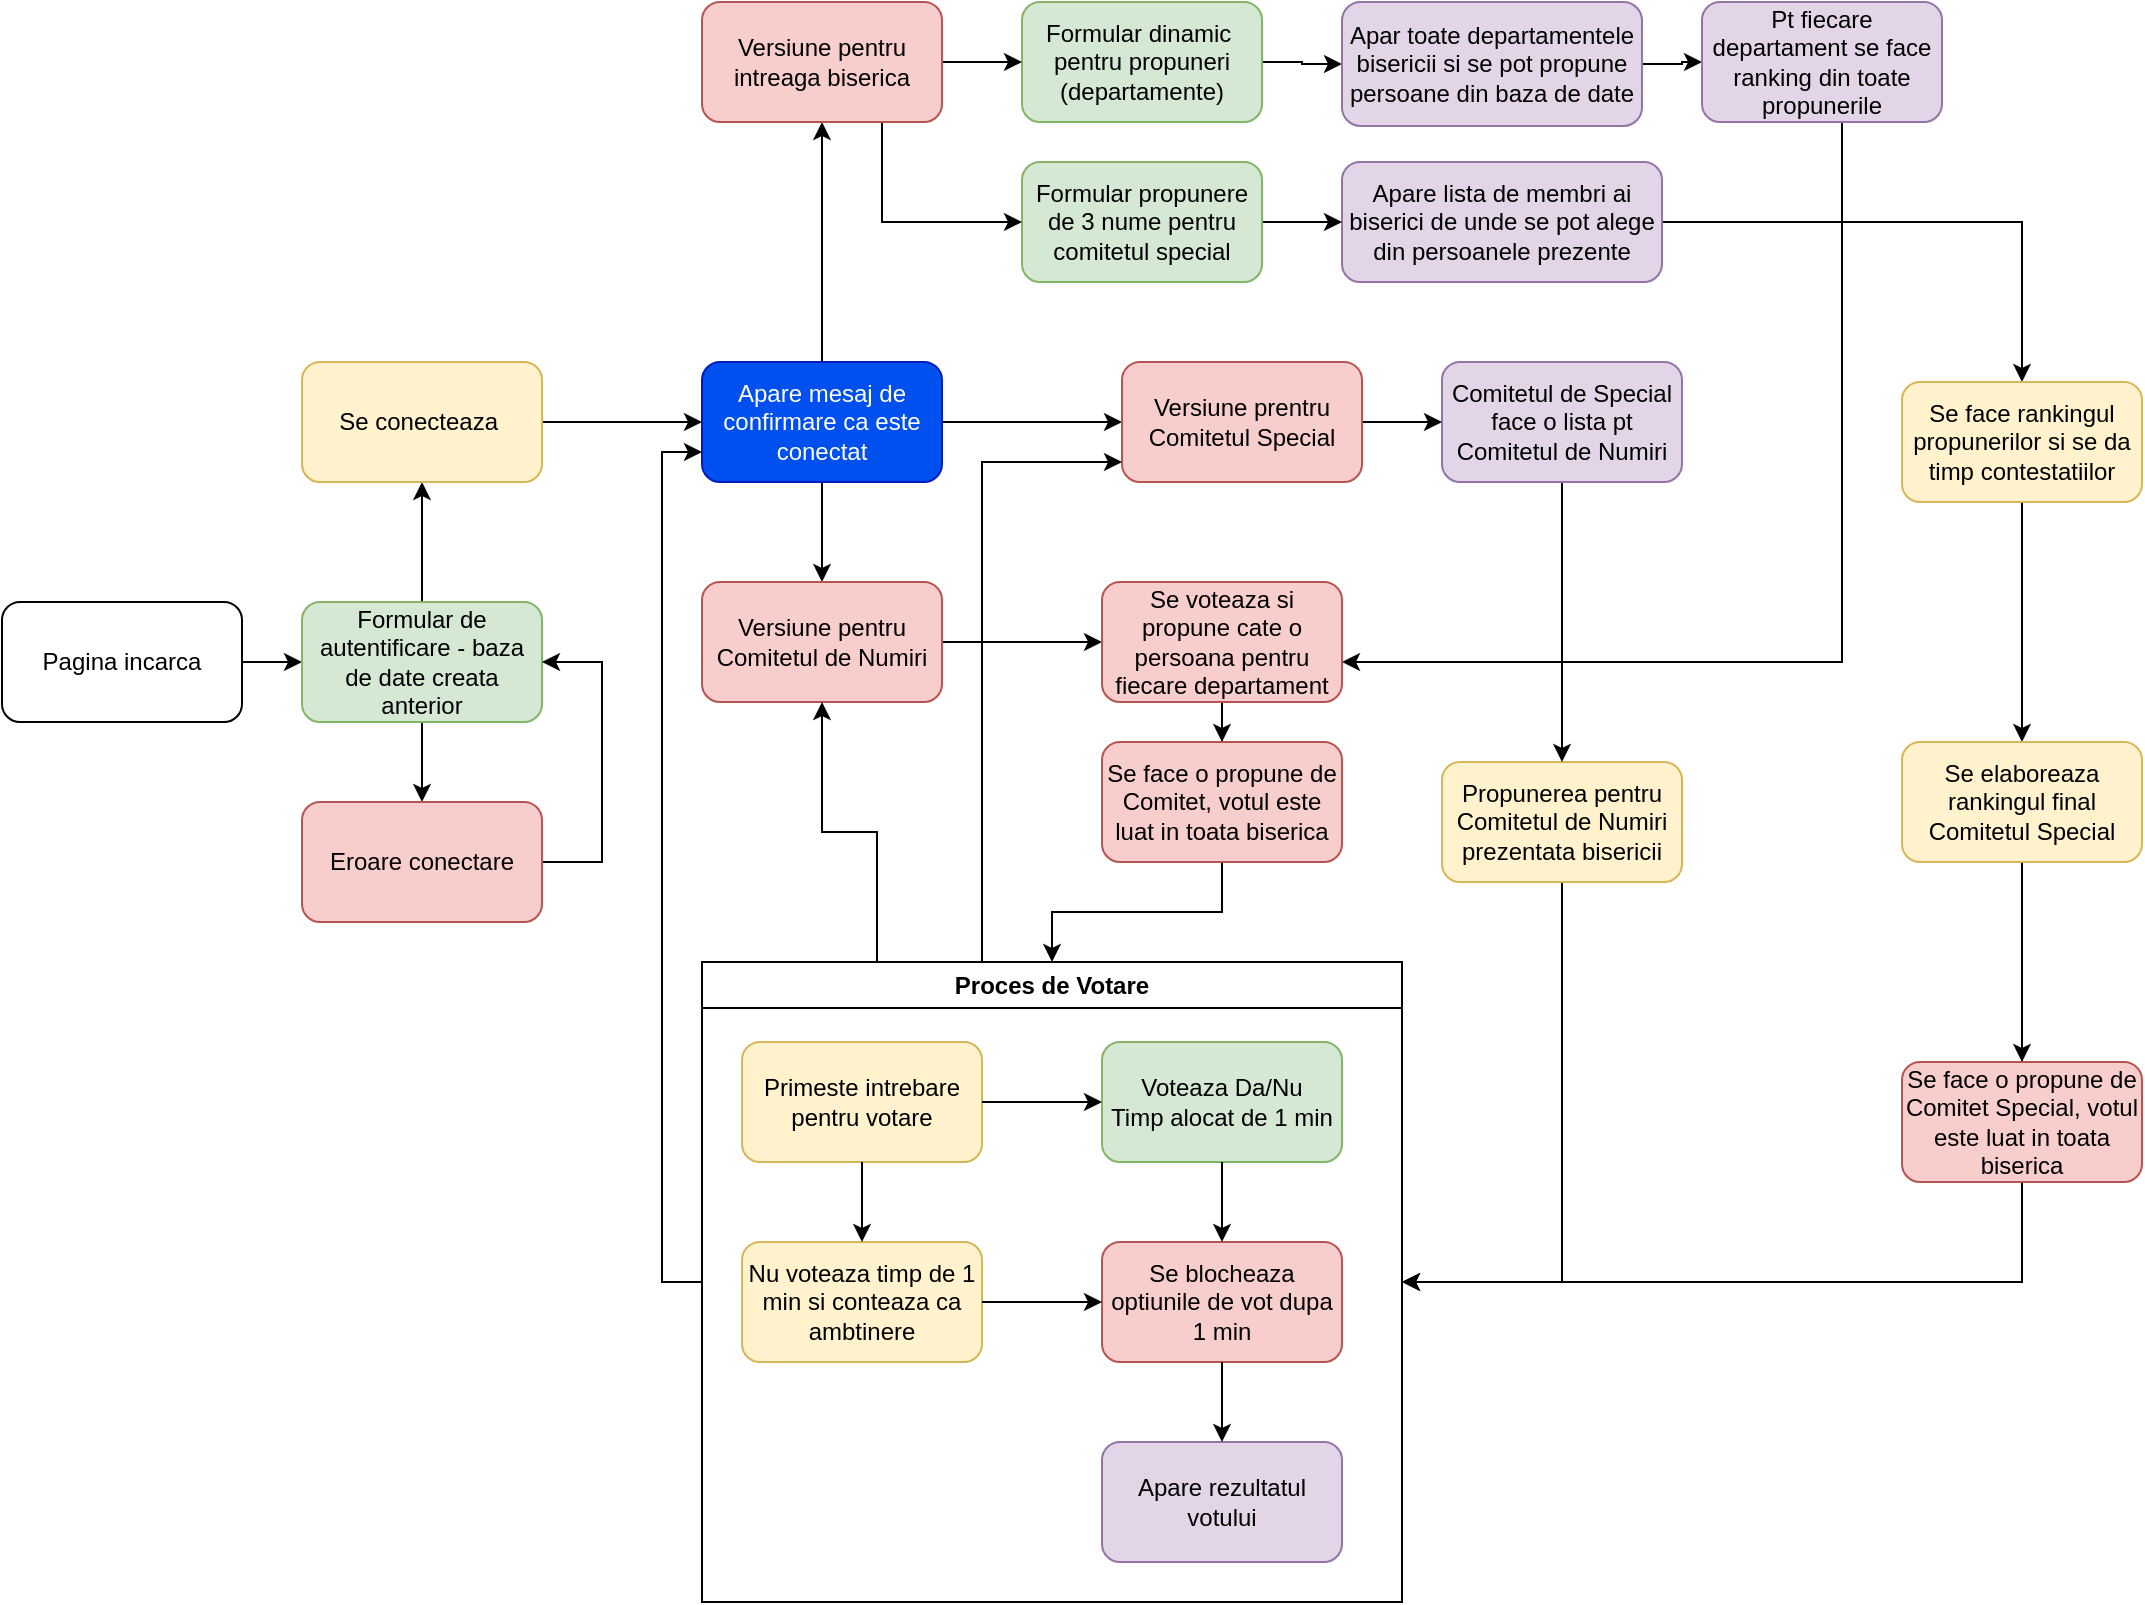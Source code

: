 <mxfile version="20.7.4" type="github">
  <diagram id="kgpKYQtTHZ0yAKxKKP6v" name="Page-1">
    <mxGraphModel dx="703" dy="398" grid="1" gridSize="10" guides="0" tooltips="1" connect="1" arrows="1" fold="1" page="1" pageScale="1" pageWidth="1169" pageHeight="827" math="0" shadow="0">
      <root>
        <mxCell id="0" />
        <mxCell id="1" parent="0" />
        <mxCell id="e8ArRw_OcwM4HBcJv57Q-3" value="" style="edgeStyle=orthogonalEdgeStyle;rounded=0;orthogonalLoop=1;jettySize=auto;html=1;" parent="1" source="e8ArRw_OcwM4HBcJv57Q-1" target="e8ArRw_OcwM4HBcJv57Q-2" edge="1">
          <mxGeometry relative="1" as="geometry" />
        </mxCell>
        <mxCell id="e8ArRw_OcwM4HBcJv57Q-1" value="Pagina incarca" style="rounded=1;whiteSpace=wrap;html=1;" parent="1" vertex="1">
          <mxGeometry x="10" y="320" width="120" height="60" as="geometry" />
        </mxCell>
        <mxCell id="CppdhaFHmqjqEvkJu7Ff-2" value="" style="edgeStyle=orthogonalEdgeStyle;rounded=0;orthogonalLoop=1;jettySize=auto;html=1;" parent="1" source="e8ArRw_OcwM4HBcJv57Q-2" target="CppdhaFHmqjqEvkJu7Ff-1" edge="1">
          <mxGeometry relative="1" as="geometry" />
        </mxCell>
        <mxCell id="CppdhaFHmqjqEvkJu7Ff-43" value="" style="edgeStyle=orthogonalEdgeStyle;rounded=0;orthogonalLoop=1;jettySize=auto;html=1;" parent="1" source="e8ArRw_OcwM4HBcJv57Q-2" target="e8ArRw_OcwM4HBcJv57Q-4" edge="1">
          <mxGeometry relative="1" as="geometry" />
        </mxCell>
        <mxCell id="e8ArRw_OcwM4HBcJv57Q-2" value="Formular de autentificare - baza de date creata anterior" style="rounded=1;whiteSpace=wrap;html=1;fillColor=#d5e8d4;strokeColor=#82b366;" parent="1" vertex="1">
          <mxGeometry x="160" y="320" width="120" height="60" as="geometry" />
        </mxCell>
        <mxCell id="CppdhaFHmqjqEvkJu7Ff-44" value="" style="edgeStyle=orthogonalEdgeStyle;rounded=0;orthogonalLoop=1;jettySize=auto;html=1;" parent="1" source="e8ArRw_OcwM4HBcJv57Q-4" target="e8ArRw_OcwM4HBcJv57Q-7" edge="1">
          <mxGeometry relative="1" as="geometry" />
        </mxCell>
        <mxCell id="e8ArRw_OcwM4HBcJv57Q-4" value="Se conecteaza&amp;nbsp;" style="whiteSpace=wrap;html=1;rounded=1;fillColor=#fff2cc;strokeColor=#d6b656;" parent="1" vertex="1">
          <mxGeometry x="160" y="200" width="120" height="60" as="geometry" />
        </mxCell>
        <mxCell id="CppdhaFHmqjqEvkJu7Ff-70" value="" style="edgeStyle=orthogonalEdgeStyle;rounded=0;orthogonalLoop=1;jettySize=auto;html=1;" parent="1" source="e8ArRw_OcwM4HBcJv57Q-7" target="CppdhaFHmqjqEvkJu7Ff-69" edge="1">
          <mxGeometry relative="1" as="geometry" />
        </mxCell>
        <mxCell id="CppdhaFHmqjqEvkJu7Ff-78" value="" style="edgeStyle=orthogonalEdgeStyle;rounded=0;orthogonalLoop=1;jettySize=auto;html=1;" parent="1" source="e8ArRw_OcwM4HBcJv57Q-7" target="CppdhaFHmqjqEvkJu7Ff-77" edge="1">
          <mxGeometry relative="1" as="geometry" />
        </mxCell>
        <mxCell id="CppdhaFHmqjqEvkJu7Ff-80" value="" style="edgeStyle=orthogonalEdgeStyle;rounded=0;orthogonalLoop=1;jettySize=auto;html=1;" parent="1" source="e8ArRw_OcwM4HBcJv57Q-7" target="CppdhaFHmqjqEvkJu7Ff-79" edge="1">
          <mxGeometry relative="1" as="geometry" />
        </mxCell>
        <mxCell id="e8ArRw_OcwM4HBcJv57Q-7" value="Apare mesaj de confirmare ca este conectat" style="whiteSpace=wrap;html=1;rounded=1;fillColor=#0050ef;strokeColor=#001DBC;fontColor=#ffffff;" parent="1" vertex="1">
          <mxGeometry x="360" y="200" width="120" height="60" as="geometry" />
        </mxCell>
        <mxCell id="CppdhaFHmqjqEvkJu7Ff-3" style="edgeStyle=orthogonalEdgeStyle;rounded=0;orthogonalLoop=1;jettySize=auto;html=1;entryX=1;entryY=0.5;entryDx=0;entryDy=0;exitX=1;exitY=0.5;exitDx=0;exitDy=0;" parent="1" source="CppdhaFHmqjqEvkJu7Ff-1" target="e8ArRw_OcwM4HBcJv57Q-2" edge="1">
          <mxGeometry relative="1" as="geometry">
            <mxPoint x="350" y="360" as="targetPoint" />
            <mxPoint x="330" y="480" as="sourcePoint" />
            <Array as="points">
              <mxPoint x="310" y="450" />
              <mxPoint x="310" y="350" />
            </Array>
          </mxGeometry>
        </mxCell>
        <mxCell id="CppdhaFHmqjqEvkJu7Ff-1" value="Eroare conectare" style="whiteSpace=wrap;html=1;fillColor=#f8cecc;strokeColor=#b85450;rounded=1;" parent="1" vertex="1">
          <mxGeometry x="160" y="420" width="120" height="60" as="geometry" />
        </mxCell>
        <mxCell id="CppdhaFHmqjqEvkJu7Ff-46" value="" style="edgeStyle=orthogonalEdgeStyle;rounded=0;orthogonalLoop=1;jettySize=auto;html=1;" parent="1" source="CppdhaFHmqjqEvkJu7Ff-24" target="CppdhaFHmqjqEvkJu7Ff-28" edge="1">
          <mxGeometry relative="1" as="geometry" />
        </mxCell>
        <mxCell id="CppdhaFHmqjqEvkJu7Ff-24" value="Formular dinamic&amp;nbsp;&lt;br&gt;pentru propuneri (departamente)" style="whiteSpace=wrap;html=1;fillColor=#d5e8d4;strokeColor=#82b366;rounded=1;" parent="1" vertex="1">
          <mxGeometry x="520" y="20" width="120" height="60" as="geometry" />
        </mxCell>
        <mxCell id="CppdhaFHmqjqEvkJu7Ff-59" value="" style="edgeStyle=orthogonalEdgeStyle;rounded=0;orthogonalLoop=1;jettySize=auto;html=1;" parent="1" source="CppdhaFHmqjqEvkJu7Ff-26" target="CppdhaFHmqjqEvkJu7Ff-58" edge="1">
          <mxGeometry relative="1" as="geometry">
            <Array as="points">
              <mxPoint x="1020" y="130" />
            </Array>
          </mxGeometry>
        </mxCell>
        <mxCell id="CppdhaFHmqjqEvkJu7Ff-26" value="Apare lista de membri ai biserici de unde se pot alege din persoanele prezente" style="whiteSpace=wrap;html=1;fillColor=#e1d5e7;strokeColor=#9673a6;rounded=1;" parent="1" vertex="1">
          <mxGeometry x="680" y="100" width="160" height="60" as="geometry" />
        </mxCell>
        <mxCell id="CppdhaFHmqjqEvkJu7Ff-54" value="" style="edgeStyle=orthogonalEdgeStyle;rounded=0;orthogonalLoop=1;jettySize=auto;html=1;" parent="1" source="CppdhaFHmqjqEvkJu7Ff-28" target="CppdhaFHmqjqEvkJu7Ff-53" edge="1">
          <mxGeometry relative="1" as="geometry" />
        </mxCell>
        <mxCell id="CppdhaFHmqjqEvkJu7Ff-28" value="Apar toate departamentele bisericii si se pot propune persoane din baza de date" style="whiteSpace=wrap;html=1;fillColor=#e1d5e7;strokeColor=#9673a6;rounded=1;" parent="1" vertex="1">
          <mxGeometry x="680" y="20" width="150" height="62" as="geometry" />
        </mxCell>
        <mxCell id="CppdhaFHmqjqEvkJu7Ff-33" style="edgeStyle=orthogonalEdgeStyle;rounded=0;orthogonalLoop=1;jettySize=auto;html=1;" parent="1" source="CppdhaFHmqjqEvkJu7Ff-30" target="CppdhaFHmqjqEvkJu7Ff-26" edge="1">
          <mxGeometry relative="1" as="geometry" />
        </mxCell>
        <mxCell id="CppdhaFHmqjqEvkJu7Ff-30" value="Formular propunere de 3 nume pentru comitetul special" style="whiteSpace=wrap;html=1;fillColor=#d5e8d4;strokeColor=#82b366;rounded=1;" parent="1" vertex="1">
          <mxGeometry x="520" y="100" width="120" height="60" as="geometry" />
        </mxCell>
        <mxCell id="CppdhaFHmqjqEvkJu7Ff-84" style="edgeStyle=orthogonalEdgeStyle;rounded=0;orthogonalLoop=1;jettySize=auto;html=1;" parent="1" source="CppdhaFHmqjqEvkJu7Ff-39" target="CppdhaFHmqjqEvkJu7Ff-73" edge="1">
          <mxGeometry relative="1" as="geometry">
            <Array as="points">
              <mxPoint x="790" y="660" />
            </Array>
          </mxGeometry>
        </mxCell>
        <mxCell id="CppdhaFHmqjqEvkJu7Ff-39" value="Propunerea pentru Comitetul de Numiri prezentata bisericii" style="whiteSpace=wrap;html=1;fillColor=#fff2cc;strokeColor=#d6b656;rounded=1;" parent="1" vertex="1">
          <mxGeometry x="730" y="400" width="120" height="60" as="geometry" />
        </mxCell>
        <mxCell id="BHnLyTxGF9Abz34kXASD-3" style="edgeStyle=orthogonalEdgeStyle;rounded=0;orthogonalLoop=1;jettySize=auto;html=1;" edge="1" parent="1" source="CppdhaFHmqjqEvkJu7Ff-53" target="BHnLyTxGF9Abz34kXASD-1">
          <mxGeometry relative="1" as="geometry">
            <Array as="points">
              <mxPoint x="930" y="350" />
            </Array>
          </mxGeometry>
        </mxCell>
        <mxCell id="CppdhaFHmqjqEvkJu7Ff-53" value="Pt fiecare departament se face ranking din toate propunerile" style="whiteSpace=wrap;html=1;fillColor=#e1d5e7;strokeColor=#9673a6;rounded=1;" parent="1" vertex="1">
          <mxGeometry x="860" y="20" width="120" height="60" as="geometry" />
        </mxCell>
        <mxCell id="CppdhaFHmqjqEvkJu7Ff-65" value="" style="edgeStyle=orthogonalEdgeStyle;rounded=0;orthogonalLoop=1;jettySize=auto;html=1;" parent="1" source="CppdhaFHmqjqEvkJu7Ff-58" target="CppdhaFHmqjqEvkJu7Ff-64" edge="1">
          <mxGeometry relative="1" as="geometry" />
        </mxCell>
        <mxCell id="CppdhaFHmqjqEvkJu7Ff-58" value="Se face rankingul propunerilor si se da timp contestatiilor" style="whiteSpace=wrap;html=1;fillColor=#fff2cc;strokeColor=#d6b656;rounded=1;" parent="1" vertex="1">
          <mxGeometry x="960" y="210" width="120" height="60" as="geometry" />
        </mxCell>
        <mxCell id="CppdhaFHmqjqEvkJu7Ff-86" style="edgeStyle=orthogonalEdgeStyle;rounded=0;orthogonalLoop=1;jettySize=auto;html=1;entryX=1;entryY=0.5;entryDx=0;entryDy=0;" parent="1" source="CppdhaFHmqjqEvkJu7Ff-64" edge="1" target="CppdhaFHmqjqEvkJu7Ff-73">
          <mxGeometry x="0.021" y="120" relative="1" as="geometry">
            <mxPoint x="710" y="790" as="targetPoint" />
            <Array as="points">
              <mxPoint x="1020" y="660" />
            </Array>
            <mxPoint as="offset" />
          </mxGeometry>
        </mxCell>
        <mxCell id="BHnLyTxGF9Abz34kXASD-14" value="" style="edgeStyle=orthogonalEdgeStyle;rounded=0;orthogonalLoop=1;jettySize=auto;html=1;" edge="1" parent="1" source="CppdhaFHmqjqEvkJu7Ff-64" target="BHnLyTxGF9Abz34kXASD-13">
          <mxGeometry relative="1" as="geometry" />
        </mxCell>
        <mxCell id="CppdhaFHmqjqEvkJu7Ff-64" value="Se elaboreaza rankingul final Comitetul Special" style="whiteSpace=wrap;html=1;fillColor=#fff2cc;strokeColor=#d6b656;rounded=1;" parent="1" vertex="1">
          <mxGeometry x="960" y="390" width="120" height="60" as="geometry" />
        </mxCell>
        <mxCell id="CppdhaFHmqjqEvkJu7Ff-82" value="" style="edgeStyle=orthogonalEdgeStyle;rounded=0;orthogonalLoop=1;jettySize=auto;html=1;" parent="1" source="CppdhaFHmqjqEvkJu7Ff-67" target="CppdhaFHmqjqEvkJu7Ff-39" edge="1">
          <mxGeometry relative="1" as="geometry" />
        </mxCell>
        <mxCell id="CppdhaFHmqjqEvkJu7Ff-67" value="Comitetul de Special face o lista pt Comitetul de Numiri" style="whiteSpace=wrap;html=1;fillColor=#e1d5e7;strokeColor=#9673a6;rounded=1;" parent="1" vertex="1">
          <mxGeometry x="730" y="200" width="120" height="60" as="geometry" />
        </mxCell>
        <mxCell id="CppdhaFHmqjqEvkJu7Ff-71" value="" style="edgeStyle=orthogonalEdgeStyle;rounded=0;orthogonalLoop=1;jettySize=auto;html=1;" parent="1" source="CppdhaFHmqjqEvkJu7Ff-69" target="CppdhaFHmqjqEvkJu7Ff-24" edge="1">
          <mxGeometry relative="1" as="geometry" />
        </mxCell>
        <mxCell id="CppdhaFHmqjqEvkJu7Ff-72" style="edgeStyle=orthogonalEdgeStyle;rounded=0;orthogonalLoop=1;jettySize=auto;html=1;entryX=0;entryY=0.5;entryDx=0;entryDy=0;" parent="1" source="CppdhaFHmqjqEvkJu7Ff-69" target="CppdhaFHmqjqEvkJu7Ff-30" edge="1">
          <mxGeometry x="0.5" y="-40" relative="1" as="geometry">
            <Array as="points">
              <mxPoint x="450" y="130" />
            </Array>
            <mxPoint as="offset" />
          </mxGeometry>
        </mxCell>
        <mxCell id="CppdhaFHmqjqEvkJu7Ff-69" value="Versiune pentru intreaga biserica" style="whiteSpace=wrap;html=1;fillColor=#f8cecc;strokeColor=#b85450;rounded=1;" parent="1" vertex="1">
          <mxGeometry x="360" y="20" width="120" height="60" as="geometry" />
        </mxCell>
        <mxCell id="CppdhaFHmqjqEvkJu7Ff-76" value="" style="group" parent="1" vertex="1" connectable="0">
          <mxGeometry x="360" y="500" width="350" height="320" as="geometry" />
        </mxCell>
        <mxCell id="CppdhaFHmqjqEvkJu7Ff-4" value="Primeste intrebare pentru votare" style="whiteSpace=wrap;html=1;rounded=1;fillColor=#fff2cc;strokeColor=#d6b656;" parent="CppdhaFHmqjqEvkJu7Ff-76" vertex="1">
          <mxGeometry x="20" y="40" width="120" height="60" as="geometry" />
        </mxCell>
        <mxCell id="CppdhaFHmqjqEvkJu7Ff-6" value="Voteaza Da/Nu&lt;br&gt;Timp alocat de 1 min" style="whiteSpace=wrap;html=1;fillColor=#d5e8d4;strokeColor=#82b366;rounded=1;gradientColor=none;" parent="CppdhaFHmqjqEvkJu7Ff-76" vertex="1">
          <mxGeometry x="200" y="40" width="120" height="60" as="geometry" />
        </mxCell>
        <mxCell id="CppdhaFHmqjqEvkJu7Ff-62" value="" style="edgeStyle=orthogonalEdgeStyle;rounded=0;orthogonalLoop=1;jettySize=auto;html=1;" parent="CppdhaFHmqjqEvkJu7Ff-76" source="CppdhaFHmqjqEvkJu7Ff-4" target="CppdhaFHmqjqEvkJu7Ff-6" edge="1">
          <mxGeometry relative="1" as="geometry" />
        </mxCell>
        <mxCell id="CppdhaFHmqjqEvkJu7Ff-8" value="Nu voteaza timp de 1 min si conteaza ca ambtinere" style="whiteSpace=wrap;html=1;fillColor=#fff2cc;strokeColor=#d6b656;rounded=1;" parent="CppdhaFHmqjqEvkJu7Ff-76" vertex="1">
          <mxGeometry x="20" y="140" width="120" height="60" as="geometry" />
        </mxCell>
        <mxCell id="CppdhaFHmqjqEvkJu7Ff-61" value="" style="edgeStyle=orthogonalEdgeStyle;rounded=0;orthogonalLoop=1;jettySize=auto;html=1;" parent="CppdhaFHmqjqEvkJu7Ff-76" source="CppdhaFHmqjqEvkJu7Ff-4" target="CppdhaFHmqjqEvkJu7Ff-8" edge="1">
          <mxGeometry relative="1" as="geometry" />
        </mxCell>
        <mxCell id="CppdhaFHmqjqEvkJu7Ff-10" value="Apare rezultatul votului" style="whiteSpace=wrap;html=1;fillColor=#e1d5e7;strokeColor=#9673a6;rounded=1;" parent="CppdhaFHmqjqEvkJu7Ff-76" vertex="1">
          <mxGeometry x="200" y="240" width="120" height="60" as="geometry" />
        </mxCell>
        <mxCell id="CppdhaFHmqjqEvkJu7Ff-19" value="Se blocheaza optiunile de vot dupa 1 min" style="whiteSpace=wrap;html=1;fillColor=#f8cecc;strokeColor=#b85450;rounded=1;" parent="CppdhaFHmqjqEvkJu7Ff-76" vertex="1">
          <mxGeometry x="200" y="140" width="120" height="60" as="geometry" />
        </mxCell>
        <mxCell id="CppdhaFHmqjqEvkJu7Ff-22" style="edgeStyle=orthogonalEdgeStyle;rounded=0;orthogonalLoop=1;jettySize=auto;html=1;entryX=0.5;entryY=0;entryDx=0;entryDy=0;" parent="CppdhaFHmqjqEvkJu7Ff-76" source="CppdhaFHmqjqEvkJu7Ff-6" target="CppdhaFHmqjqEvkJu7Ff-19" edge="1">
          <mxGeometry relative="1" as="geometry" />
        </mxCell>
        <mxCell id="CppdhaFHmqjqEvkJu7Ff-23" style="edgeStyle=orthogonalEdgeStyle;rounded=0;orthogonalLoop=1;jettySize=auto;html=1;entryX=0;entryY=0.5;entryDx=0;entryDy=0;" parent="CppdhaFHmqjqEvkJu7Ff-76" source="CppdhaFHmqjqEvkJu7Ff-8" target="CppdhaFHmqjqEvkJu7Ff-19" edge="1">
          <mxGeometry relative="1" as="geometry" />
        </mxCell>
        <mxCell id="CppdhaFHmqjqEvkJu7Ff-11" value="" style="edgeStyle=orthogonalEdgeStyle;rounded=0;orthogonalLoop=1;jettySize=auto;html=1;startArrow=none;" parent="CppdhaFHmqjqEvkJu7Ff-76" source="CppdhaFHmqjqEvkJu7Ff-19" target="CppdhaFHmqjqEvkJu7Ff-10" edge="1">
          <mxGeometry relative="1" as="geometry" />
        </mxCell>
        <mxCell id="CppdhaFHmqjqEvkJu7Ff-73" value="Proces de Votare" style="swimlane;whiteSpace=wrap;html=1;" parent="CppdhaFHmqjqEvkJu7Ff-76" vertex="1">
          <mxGeometry width="350" height="320" as="geometry" />
        </mxCell>
        <mxCell id="CppdhaFHmqjqEvkJu7Ff-81" value="" style="edgeStyle=orthogonalEdgeStyle;rounded=0;orthogonalLoop=1;jettySize=auto;html=1;" parent="1" source="CppdhaFHmqjqEvkJu7Ff-77" target="CppdhaFHmqjqEvkJu7Ff-67" edge="1">
          <mxGeometry relative="1" as="geometry" />
        </mxCell>
        <mxCell id="CppdhaFHmqjqEvkJu7Ff-77" value="Versiune prentru Comitetul Special" style="whiteSpace=wrap;html=1;fillColor=#f8cecc;strokeColor=#b85450;rounded=1;" parent="1" vertex="1">
          <mxGeometry x="570" y="200" width="120" height="60" as="geometry" />
        </mxCell>
        <mxCell id="BHnLyTxGF9Abz34kXASD-2" value="" style="edgeStyle=orthogonalEdgeStyle;rounded=0;orthogonalLoop=1;jettySize=auto;html=1;" edge="1" parent="1" source="CppdhaFHmqjqEvkJu7Ff-79" target="BHnLyTxGF9Abz34kXASD-1">
          <mxGeometry relative="1" as="geometry" />
        </mxCell>
        <mxCell id="CppdhaFHmqjqEvkJu7Ff-79" value="Versiune pentru Comitetul de Numiri" style="whiteSpace=wrap;html=1;fillColor=#f8cecc;strokeColor=#b85450;rounded=1;" parent="1" vertex="1">
          <mxGeometry x="360" y="310" width="120" height="60" as="geometry" />
        </mxCell>
        <mxCell id="BHnLyTxGF9Abz34kXASD-8" value="" style="edgeStyle=orthogonalEdgeStyle;rounded=0;orthogonalLoop=1;jettySize=auto;html=1;" edge="1" parent="1" source="BHnLyTxGF9Abz34kXASD-1" target="BHnLyTxGF9Abz34kXASD-7">
          <mxGeometry relative="1" as="geometry" />
        </mxCell>
        <mxCell id="BHnLyTxGF9Abz34kXASD-1" value="Se voteaza si propune cate o persoana pentru fiecare departament" style="whiteSpace=wrap;html=1;fillColor=#f8cecc;strokeColor=#b85450;rounded=1;" vertex="1" parent="1">
          <mxGeometry x="560" y="310" width="120" height="60" as="geometry" />
        </mxCell>
        <mxCell id="BHnLyTxGF9Abz34kXASD-5" style="edgeStyle=orthogonalEdgeStyle;rounded=0;orthogonalLoop=1;jettySize=auto;html=1;exitX=0.25;exitY=0;exitDx=0;exitDy=0;entryX=0.5;entryY=1;entryDx=0;entryDy=0;" edge="1" parent="1" source="CppdhaFHmqjqEvkJu7Ff-73" target="CppdhaFHmqjqEvkJu7Ff-79">
          <mxGeometry relative="1" as="geometry" />
        </mxCell>
        <mxCell id="BHnLyTxGF9Abz34kXASD-10" style="edgeStyle=orthogonalEdgeStyle;rounded=0;orthogonalLoop=1;jettySize=auto;html=1;" edge="1" parent="1" source="BHnLyTxGF9Abz34kXASD-7" target="CppdhaFHmqjqEvkJu7Ff-73">
          <mxGeometry relative="1" as="geometry" />
        </mxCell>
        <mxCell id="BHnLyTxGF9Abz34kXASD-7" value="Se face o propune de Comitet, votul este luat in toata biserica" style="whiteSpace=wrap;html=1;fillColor=#f8cecc;strokeColor=#b85450;rounded=1;" vertex="1" parent="1">
          <mxGeometry x="560" y="390" width="120" height="60" as="geometry" />
        </mxCell>
        <mxCell id="BHnLyTxGF9Abz34kXASD-11" style="edgeStyle=orthogonalEdgeStyle;rounded=0;orthogonalLoop=1;jettySize=auto;html=1;" edge="1" parent="1" source="CppdhaFHmqjqEvkJu7Ff-73">
          <mxGeometry relative="1" as="geometry">
            <mxPoint x="570" y="250" as="targetPoint" />
            <Array as="points">
              <mxPoint x="500" y="250" />
            </Array>
          </mxGeometry>
        </mxCell>
        <mxCell id="BHnLyTxGF9Abz34kXASD-12" style="edgeStyle=orthogonalEdgeStyle;rounded=0;orthogonalLoop=1;jettySize=auto;html=1;exitX=0;exitY=0.5;exitDx=0;exitDy=0;entryX=0;entryY=0.75;entryDx=0;entryDy=0;" edge="1" parent="1" source="CppdhaFHmqjqEvkJu7Ff-73" target="e8ArRw_OcwM4HBcJv57Q-7">
          <mxGeometry relative="1" as="geometry" />
        </mxCell>
        <mxCell id="BHnLyTxGF9Abz34kXASD-13" value="Se face o propune de Comitet Special, votul este luat in toata biserica" style="whiteSpace=wrap;html=1;fillColor=#f8cecc;strokeColor=#b85450;rounded=1;" vertex="1" parent="1">
          <mxGeometry x="960" y="550" width="120" height="60" as="geometry" />
        </mxCell>
      </root>
    </mxGraphModel>
  </diagram>
</mxfile>
